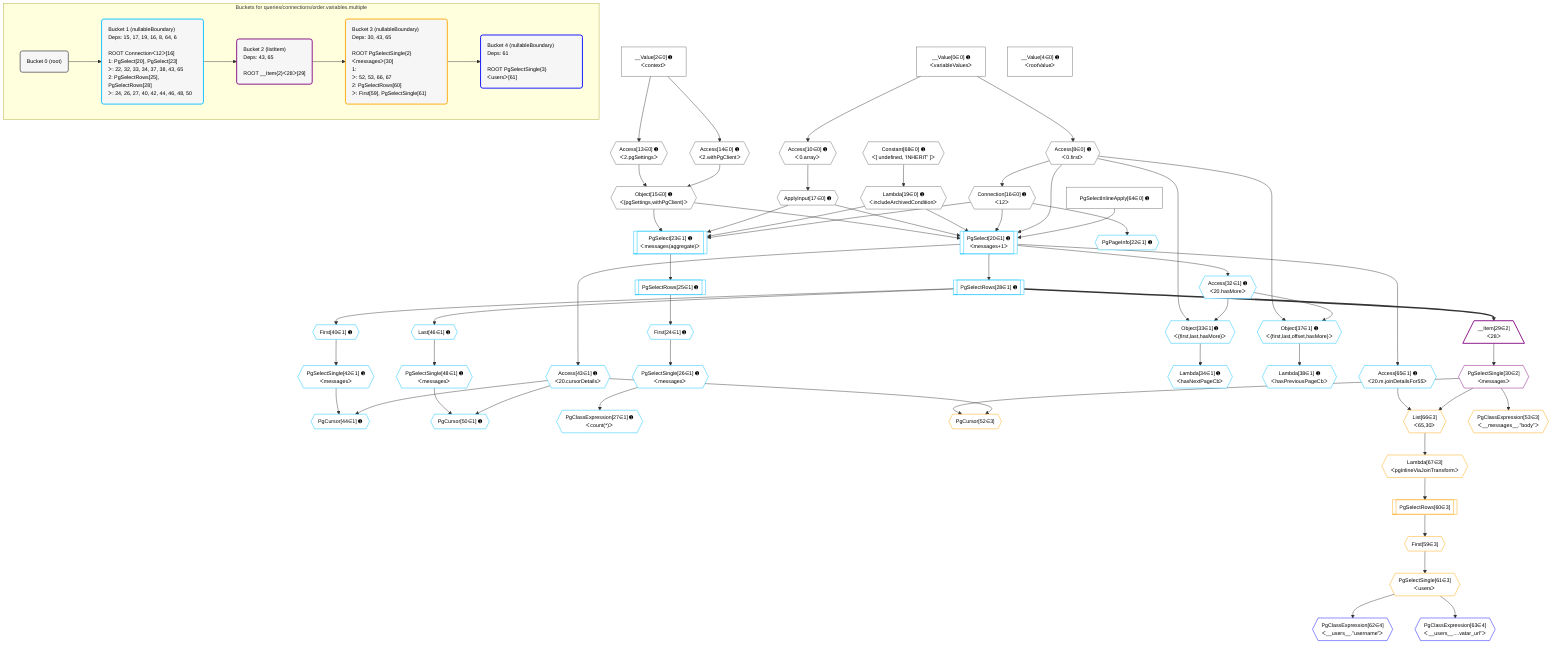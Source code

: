 %%{init: {'themeVariables': { 'fontSize': '12px'}}}%%
graph TD
    classDef path fill:#eee,stroke:#000,color:#000
    classDef plan fill:#fff,stroke-width:1px,color:#000
    classDef itemplan fill:#fff,stroke-width:2px,color:#000
    classDef unbatchedplan fill:#dff,stroke-width:1px,color:#000
    classDef sideeffectplan fill:#fcc,stroke-width:2px,color:#000
    classDef bucket fill:#f6f6f6,color:#000,stroke-width:2px,text-align:left

    subgraph "Buckets for queries/connections/order.variables.multiple"
    Bucket0("Bucket 0 (root)"):::bucket
    Bucket1("Bucket 1 (nullableBoundary)<br />Deps: 15, 17, 19, 16, 8, 64, 6<br /><br />ROOT Connectionᐸ12ᐳ[16]<br />1: PgSelect[20], PgSelect[23]<br />ᐳ: 22, 32, 33, 34, 37, 38, 43, 65<br />2: PgSelectRows[25], PgSelectRows[28]<br />ᐳ: 24, 26, 27, 40, 42, 44, 46, 48, 50"):::bucket
    Bucket2("Bucket 2 (listItem)<br />Deps: 43, 65<br /><br />ROOT __Item{2}ᐸ28ᐳ[29]"):::bucket
    Bucket3("Bucket 3 (nullableBoundary)<br />Deps: 30, 43, 65<br /><br />ROOT PgSelectSingle{2}ᐸmessagesᐳ[30]<br />1: <br />ᐳ: 52, 53, 66, 67<br />2: PgSelectRows[60]<br />ᐳ: First[59], PgSelectSingle[61]"):::bucket
    Bucket4("Bucket 4 (nullableBoundary)<br />Deps: 61<br /><br />ROOT PgSelectSingle{3}ᐸusersᐳ[61]"):::bucket
    end
    Bucket0 --> Bucket1
    Bucket1 --> Bucket2
    Bucket2 --> Bucket3
    Bucket3 --> Bucket4

    %% plan dependencies
    Object15{{"Object[15∈0] ➊<br />ᐸ{pgSettings,withPgClient}ᐳ"}}:::plan
    Access13{{"Access[13∈0] ➊<br />ᐸ2.pgSettingsᐳ"}}:::plan
    Access14{{"Access[14∈0] ➊<br />ᐸ2.withPgClientᐳ"}}:::plan
    Access13 & Access14 --> Object15
    Access8{{"Access[8∈0] ➊<br />ᐸ0.firstᐳ"}}:::plan
    __Value0["__Value[0∈0] ➊<br />ᐸvariableValuesᐳ"]:::plan
    __Value0 --> Access8
    Access10{{"Access[10∈0] ➊<br />ᐸ0.arrayᐳ"}}:::plan
    __Value0 --> Access10
    __Value2["__Value[2∈0] ➊<br />ᐸcontextᐳ"]:::plan
    __Value2 --> Access13
    __Value2 --> Access14
    Connection16{{"Connection[16∈0] ➊<br />ᐸ12ᐳ"}}:::plan
    Access8 --> Connection16
    ApplyInput17{{"ApplyInput[17∈0] ➊"}}:::plan
    Access10 --> ApplyInput17
    Lambda19{{"Lambda[19∈0] ➊<br />ᐸincludeArchivedConditionᐳ"}}:::plan
    Constant68{{"Constant[68∈0] ➊<br />ᐸ[ undefined, 'INHERIT' ]ᐳ"}}:::plan
    Constant68 --> Lambda19
    __Value4["__Value[4∈0] ➊<br />ᐸrootValueᐳ"]:::plan
    PgSelectInlineApply64["PgSelectInlineApply[64∈0] ➊"]:::plan
    PgSelect20[["PgSelect[20∈1] ➊<br />ᐸmessages+1ᐳ"]]:::plan
    Object15 & ApplyInput17 & Lambda19 & Connection16 & Access8 & PgSelectInlineApply64 --> PgSelect20
    PgSelect23[["PgSelect[23∈1] ➊<br />ᐸmessages(aggregate)ᐳ"]]:::plan
    Object15 & ApplyInput17 & Lambda19 & Connection16 --> PgSelect23
    Object37{{"Object[37∈1] ➊<br />ᐸ{first,last,offset,hasMore}ᐳ"}}:::plan
    Access32{{"Access[32∈1] ➊<br />ᐸ20.hasMoreᐳ"}}:::plan
    Access8 & Access32 --> Object37
    Object33{{"Object[33∈1] ➊<br />ᐸ{first,last,hasMore}ᐳ"}}:::plan
    Access8 & Access32 --> Object33
    PgCursor44{{"PgCursor[44∈1] ➊"}}:::plan
    PgSelectSingle42{{"PgSelectSingle[42∈1] ➊<br />ᐸmessagesᐳ"}}:::plan
    Access43{{"Access[43∈1] ➊<br />ᐸ20.cursorDetailsᐳ"}}:::plan
    PgSelectSingle42 & Access43 --> PgCursor44
    PgCursor50{{"PgCursor[50∈1] ➊"}}:::plan
    PgSelectSingle48{{"PgSelectSingle[48∈1] ➊<br />ᐸmessagesᐳ"}}:::plan
    PgSelectSingle48 & Access43 --> PgCursor50
    PgPageInfo22{{"PgPageInfo[22∈1] ➊"}}:::plan
    Connection16 --> PgPageInfo22
    First24{{"First[24∈1] ➊"}}:::plan
    PgSelectRows25[["PgSelectRows[25∈1] ➊"]]:::plan
    PgSelectRows25 --> First24
    PgSelect23 --> PgSelectRows25
    PgSelectSingle26{{"PgSelectSingle[26∈1] ➊<br />ᐸmessagesᐳ"}}:::plan
    First24 --> PgSelectSingle26
    PgClassExpression27{{"PgClassExpression[27∈1] ➊<br />ᐸcount(*)ᐳ"}}:::plan
    PgSelectSingle26 --> PgClassExpression27
    PgSelectRows28[["PgSelectRows[28∈1] ➊"]]:::plan
    PgSelect20 --> PgSelectRows28
    PgSelect20 --> Access32
    Lambda34{{"Lambda[34∈1] ➊<br />ᐸhasNextPageCbᐳ"}}:::plan
    Object33 --> Lambda34
    Lambda38{{"Lambda[38∈1] ➊<br />ᐸhasPreviousPageCbᐳ"}}:::plan
    Object37 --> Lambda38
    First40{{"First[40∈1] ➊"}}:::plan
    PgSelectRows28 --> First40
    First40 --> PgSelectSingle42
    PgSelect20 --> Access43
    Last46{{"Last[46∈1] ➊"}}:::plan
    PgSelectRows28 --> Last46
    Last46 --> PgSelectSingle48
    Access65{{"Access[65∈1] ➊<br />ᐸ20.m.joinDetailsFor55ᐳ"}}:::plan
    PgSelect20 --> Access65
    __Item29[/"__Item[29∈2]<br />ᐸ28ᐳ"\]:::itemplan
    PgSelectRows28 ==> __Item29
    PgSelectSingle30{{"PgSelectSingle[30∈2]<br />ᐸmessagesᐳ"}}:::plan
    __Item29 --> PgSelectSingle30
    PgCursor52{{"PgCursor[52∈3]"}}:::plan
    PgSelectSingle30 & Access43 --> PgCursor52
    List66{{"List[66∈3]<br />ᐸ65,30ᐳ"}}:::plan
    Access65 & PgSelectSingle30 --> List66
    PgClassExpression53{{"PgClassExpression[53∈3]<br />ᐸ__messages__.”body”ᐳ"}}:::plan
    PgSelectSingle30 --> PgClassExpression53
    First59{{"First[59∈3]"}}:::plan
    PgSelectRows60[["PgSelectRows[60∈3]"]]:::plan
    PgSelectRows60 --> First59
    Lambda67{{"Lambda[67∈3]<br />ᐸpgInlineViaJoinTransformᐳ"}}:::plan
    Lambda67 --> PgSelectRows60
    PgSelectSingle61{{"PgSelectSingle[61∈3]<br />ᐸusersᐳ"}}:::plan
    First59 --> PgSelectSingle61
    List66 --> Lambda67
    PgClassExpression62{{"PgClassExpression[62∈4]<br />ᐸ__users__.”username”ᐳ"}}:::plan
    PgSelectSingle61 --> PgClassExpression62
    PgClassExpression63{{"PgClassExpression[63∈4]<br />ᐸ__users__....vatar_url”ᐳ"}}:::plan
    PgSelectSingle61 --> PgClassExpression63

    %% define steps
    classDef bucket0 stroke:#696969
    class Bucket0,__Value0,__Value2,__Value4,Access8,Access10,Access13,Access14,Object15,Connection16,ApplyInput17,Lambda19,PgSelectInlineApply64,Constant68 bucket0
    classDef bucket1 stroke:#00bfff
    class Bucket1,PgSelect20,PgPageInfo22,PgSelect23,First24,PgSelectRows25,PgSelectSingle26,PgClassExpression27,PgSelectRows28,Access32,Object33,Lambda34,Object37,Lambda38,First40,PgSelectSingle42,Access43,PgCursor44,Last46,PgSelectSingle48,PgCursor50,Access65 bucket1
    classDef bucket2 stroke:#7f007f
    class Bucket2,__Item29,PgSelectSingle30 bucket2
    classDef bucket3 stroke:#ffa500
    class Bucket3,PgCursor52,PgClassExpression53,First59,PgSelectRows60,PgSelectSingle61,List66,Lambda67 bucket3
    classDef bucket4 stroke:#0000ff
    class Bucket4,PgClassExpression62,PgClassExpression63 bucket4